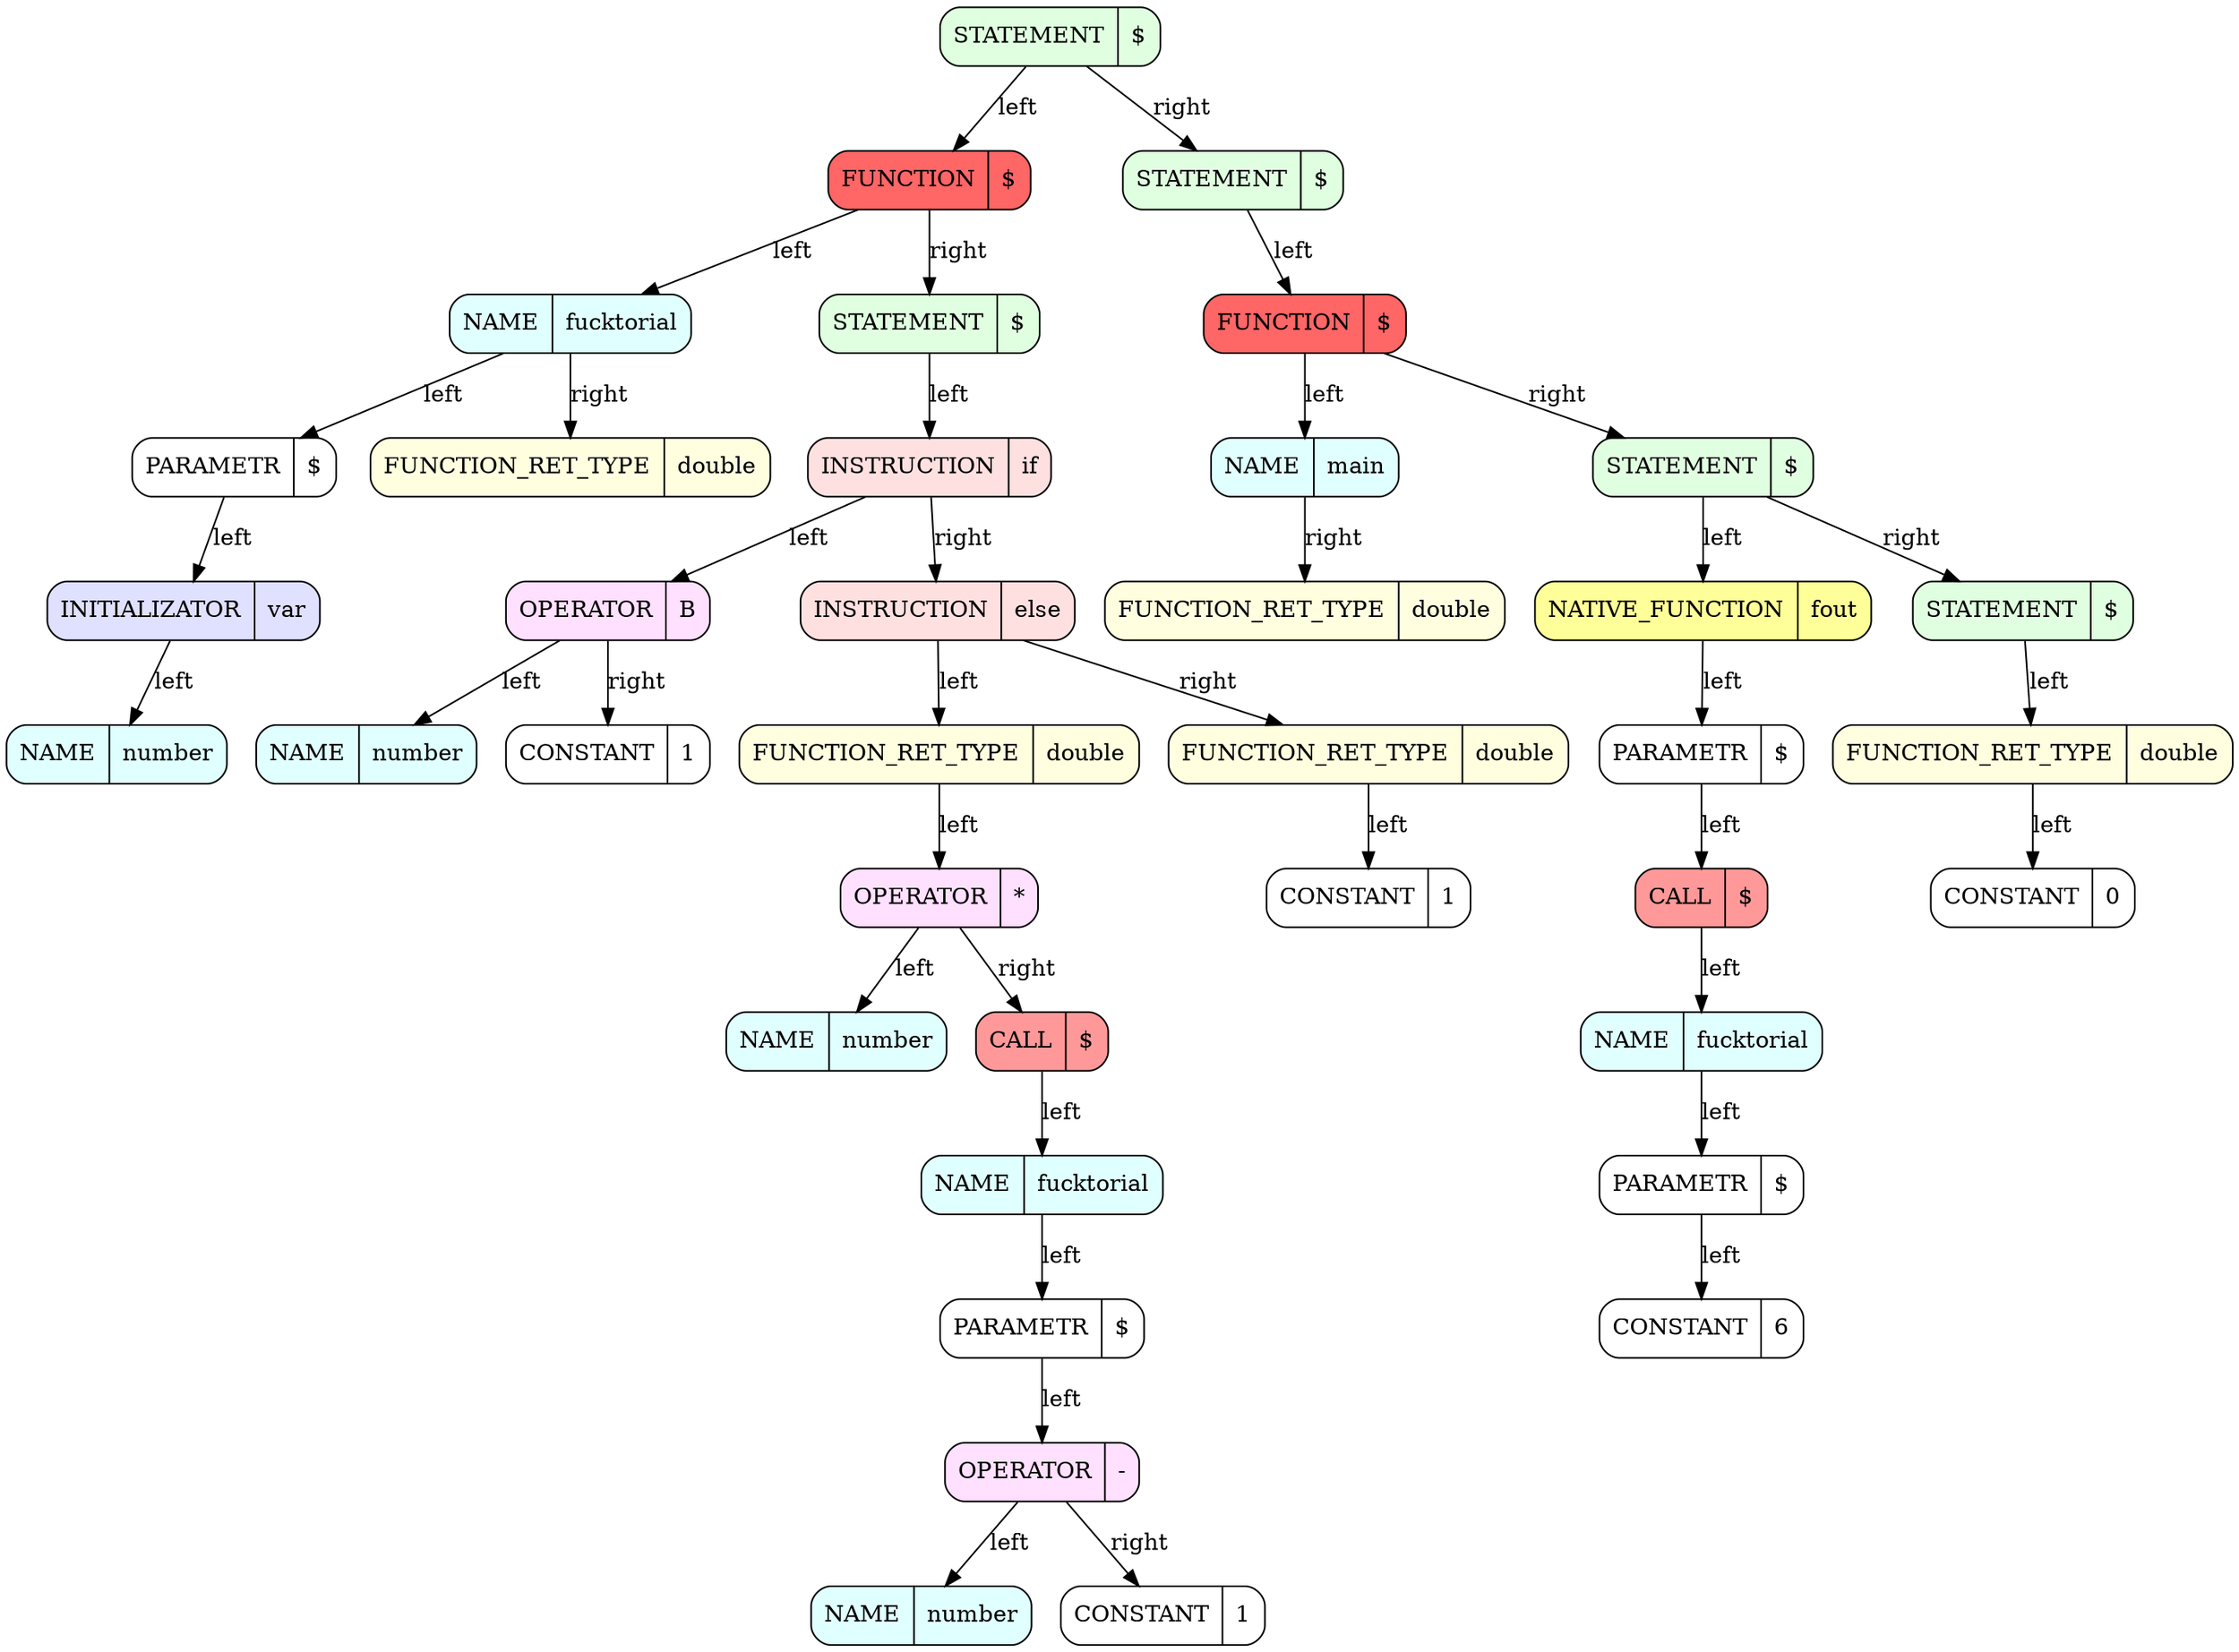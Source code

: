 ########################################################### SetDot
digraph 
{
rankdir = TB # RANKDIR
		node_0x560ee10d3c00 [style = filled, fillcolor = "#E0FFE0", shape = Mrecord label =  "STATEMENT | {$}"]
		node_0x560ee10d3c38 [style = filled, fillcolor = "#FF6666", shape = Mrecord label =  "FUNCTION | {$}"]
		node_0x560ee10d3c70 [style = filled, fillcolor = "#E0FFFF", shape = Mrecord label =  "NAME | {fucktorial}"]
		node_0x560ee10d3ca8 [style = filled, fillcolor = "#FFFFFF", shape = Mrecord label =  "PARAMETR | {$}"]
		node_0x560ee10d3ce0 [style = filled, fillcolor = "#E0E0FF", shape = Mrecord label =  "INITIALIZATOR | {var}"]
		node_0x560ee10d3d18 [style = filled, fillcolor = "#E0FFFF", shape = Mrecord label =  "NAME | {number}"]
		node_0x560ee10d3ce0 -> node_0x560ee10d3d18 [label = "left"]
		node_0x560ee10d3ca8 -> node_0x560ee10d3ce0 [label = "left"]
		node_0x560ee10d3c70 -> node_0x560ee10d3ca8 [label = "left"]
		node_0x560ee10d3d50 [style = filled, fillcolor = "#FFFFE0", shape = Mrecord label =  "FUNCTION_RET_TYPE | {double}"]
		node_0x560ee10d3c70 -> node_0x560ee10d3d50 [label = "right"]
		node_0x560ee10d3c38 -> node_0x560ee10d3c70 [label = "left"]
		node_0x560ee10d3d88 [style = filled, fillcolor = "#E0FFE0", shape = Mrecord label =  "STATEMENT | {$}"]
		node_0x560ee10d3dc0 [style = filled, fillcolor = "#FFE0E0", shape = Mrecord label =  "INSTRUCTION | {if}"]
		node_0x560ee10d3df8 [style = filled, fillcolor = "#FFE0FF", shape = Mrecord label =  "OPERATOR | {B}"]
		node_0x560ee10d3e30 [style = filled, fillcolor = "#E0FFFF", shape = Mrecord label =  "NAME | {number}"]
		node_0x560ee10d3df8 -> node_0x560ee10d3e30 [label = "left"]
		node_0x560ee10d3e68 [style = filled, fillcolor = "#FFFFFF", shape = Mrecord label =  "CONSTANT | {1}"]
		node_0x560ee10d3df8 -> node_0x560ee10d3e68 [label = "right"]
		node_0x560ee10d3dc0 -> node_0x560ee10d3df8 [label = "left"]
		node_0x560ee10d3ea0 [style = filled, fillcolor = "#FFE0E0", shape = Mrecord label =  "INSTRUCTION | {else}"]
		node_0x560ee10d3ed8 [style = filled, fillcolor = "#FFFFE0", shape = Mrecord label =  "FUNCTION_RET_TYPE | {double}"]
		node_0x560ee10d3f10 [style = filled, fillcolor = "#FFE0FF", shape = Mrecord label =  "OPERATOR | {*}"]
		node_0x560ee10d3f48 [style = filled, fillcolor = "#E0FFFF", shape = Mrecord label =  "NAME | {number}"]
		node_0x560ee10d3f10 -> node_0x560ee10d3f48 [label = "left"]
		node_0x560ee10d3f80 [style = filled, fillcolor = "#FF9999", shape = Mrecord label =  "CALL | {$}"]
		node_0x560ee10d3fb8 [style = filled, fillcolor = "#E0FFFF", shape = Mrecord label =  "NAME | {fucktorial}"]
		node_0x560ee10d3ff0 [style = filled, fillcolor = "#FFFFFF", shape = Mrecord label =  "PARAMETR | {$}"]
		node_0x560ee10d4028 [style = filled, fillcolor = "#FFE0FF", shape = Mrecord label =  "OPERATOR | {-}"]
		node_0x560ee10d4060 [style = filled, fillcolor = "#E0FFFF", shape = Mrecord label =  "NAME | {number}"]
		node_0x560ee10d4028 -> node_0x560ee10d4060 [label = "left"]
		node_0x560ee10d4098 [style = filled, fillcolor = "#FFFFFF", shape = Mrecord label =  "CONSTANT | {1}"]
		node_0x560ee10d4028 -> node_0x560ee10d4098 [label = "right"]
		node_0x560ee10d3ff0 -> node_0x560ee10d4028 [label = "left"]
		node_0x560ee10d3fb8 -> node_0x560ee10d3ff0 [label = "left"]
		node_0x560ee10d3f80 -> node_0x560ee10d3fb8 [label = "left"]
		node_0x560ee10d3f10 -> node_0x560ee10d3f80 [label = "right"]
		node_0x560ee10d3ed8 -> node_0x560ee10d3f10 [label = "left"]
		node_0x560ee10d3ea0 -> node_0x560ee10d3ed8 [label = "left"]
		node_0x560ee10d40d0 [style = filled, fillcolor = "#FFFFE0", shape = Mrecord label =  "FUNCTION_RET_TYPE | {double}"]
		node_0x560ee10d4108 [style = filled, fillcolor = "#FFFFFF", shape = Mrecord label =  "CONSTANT | {1}"]
		node_0x560ee10d40d0 -> node_0x560ee10d4108 [label = "left"]
		node_0x560ee10d3ea0 -> node_0x560ee10d40d0 [label = "right"]
		node_0x560ee10d3dc0 -> node_0x560ee10d3ea0 [label = "right"]
		node_0x560ee10d3d88 -> node_0x560ee10d3dc0 [label = "left"]
		node_0x560ee10d3c38 -> node_0x560ee10d3d88 [label = "right"]
		node_0x560ee10d3c00 -> node_0x560ee10d3c38 [label = "left"]
		node_0x560ee10d4140 [style = filled, fillcolor = "#E0FFE0", shape = Mrecord label =  "STATEMENT | {$}"]
		node_0x560ee10d4178 [style = filled, fillcolor = "#FF6666", shape = Mrecord label =  "FUNCTION | {$}"]
		node_0x560ee10d41b0 [style = filled, fillcolor = "#E0FFFF", shape = Mrecord label =  "NAME | {main}"]
		node_0x560ee10d41e8 [style = filled, fillcolor = "#FFFFE0", shape = Mrecord label =  "FUNCTION_RET_TYPE | {double}"]
		node_0x560ee10d41b0 -> node_0x560ee10d41e8 [label = "right"]
		node_0x560ee10d4178 -> node_0x560ee10d41b0 [label = "left"]
		node_0x560ee10d4220 [style = filled, fillcolor = "#E0FFE0", shape = Mrecord label =  "STATEMENT | {$}"]
		node_0x560ee10d4258 [style = filled, fillcolor = "#FFFF99", shape = Mrecord label =  "NATIVE_FUNCTION | {fout}"]
		node_0x560ee10d4290 [style = filled, fillcolor = "#FFFFFF", shape = Mrecord label =  "PARAMETR | {$}"]
		node_0x560ee10d42c8 [style = filled, fillcolor = "#FF9999", shape = Mrecord label =  "CALL | {$}"]
		node_0x560ee10d4300 [style = filled, fillcolor = "#E0FFFF", shape = Mrecord label =  "NAME | {fucktorial}"]
		node_0x560ee10d4338 [style = filled, fillcolor = "#FFFFFF", shape = Mrecord label =  "PARAMETR | {$}"]
		node_0x560ee10d4370 [style = filled, fillcolor = "#FFFFFF", shape = Mrecord label =  "CONSTANT | {6}"]
		node_0x560ee10d4338 -> node_0x560ee10d4370 [label = "left"]
		node_0x560ee10d4300 -> node_0x560ee10d4338 [label = "left"]
		node_0x560ee10d42c8 -> node_0x560ee10d4300 [label = "left"]
		node_0x560ee10d4290 -> node_0x560ee10d42c8 [label = "left"]
		node_0x560ee10d4258 -> node_0x560ee10d4290 [label = "left"]
		node_0x560ee10d4220 -> node_0x560ee10d4258 [label = "left"]
		node_0x560ee10d43a8 [style = filled, fillcolor = "#E0FFE0", shape = Mrecord label =  "STATEMENT | {$}"]
		node_0x560ee10d43e0 [style = filled, fillcolor = "#FFFFE0", shape = Mrecord label =  "FUNCTION_RET_TYPE | {double}"]
		node_0x560ee10d4418 [style = filled, fillcolor = "#FFFFFF", shape = Mrecord label =  "CONSTANT | {0}"]
		node_0x560ee10d43e0 -> node_0x560ee10d4418 [label = "left"]
		node_0x560ee10d43a8 -> node_0x560ee10d43e0 [label = "left"]
		node_0x560ee10d4220 -> node_0x560ee10d43a8 [label = "right"]
		node_0x560ee10d4178 -> node_0x560ee10d4220 [label = "right"]
		node_0x560ee10d4140 -> node_0x560ee10d4178 [label = "left"]
		node_0x560ee10d3c00 -> node_0x560ee10d4140 [label = "right"]
########################################################### SetEndDot

}